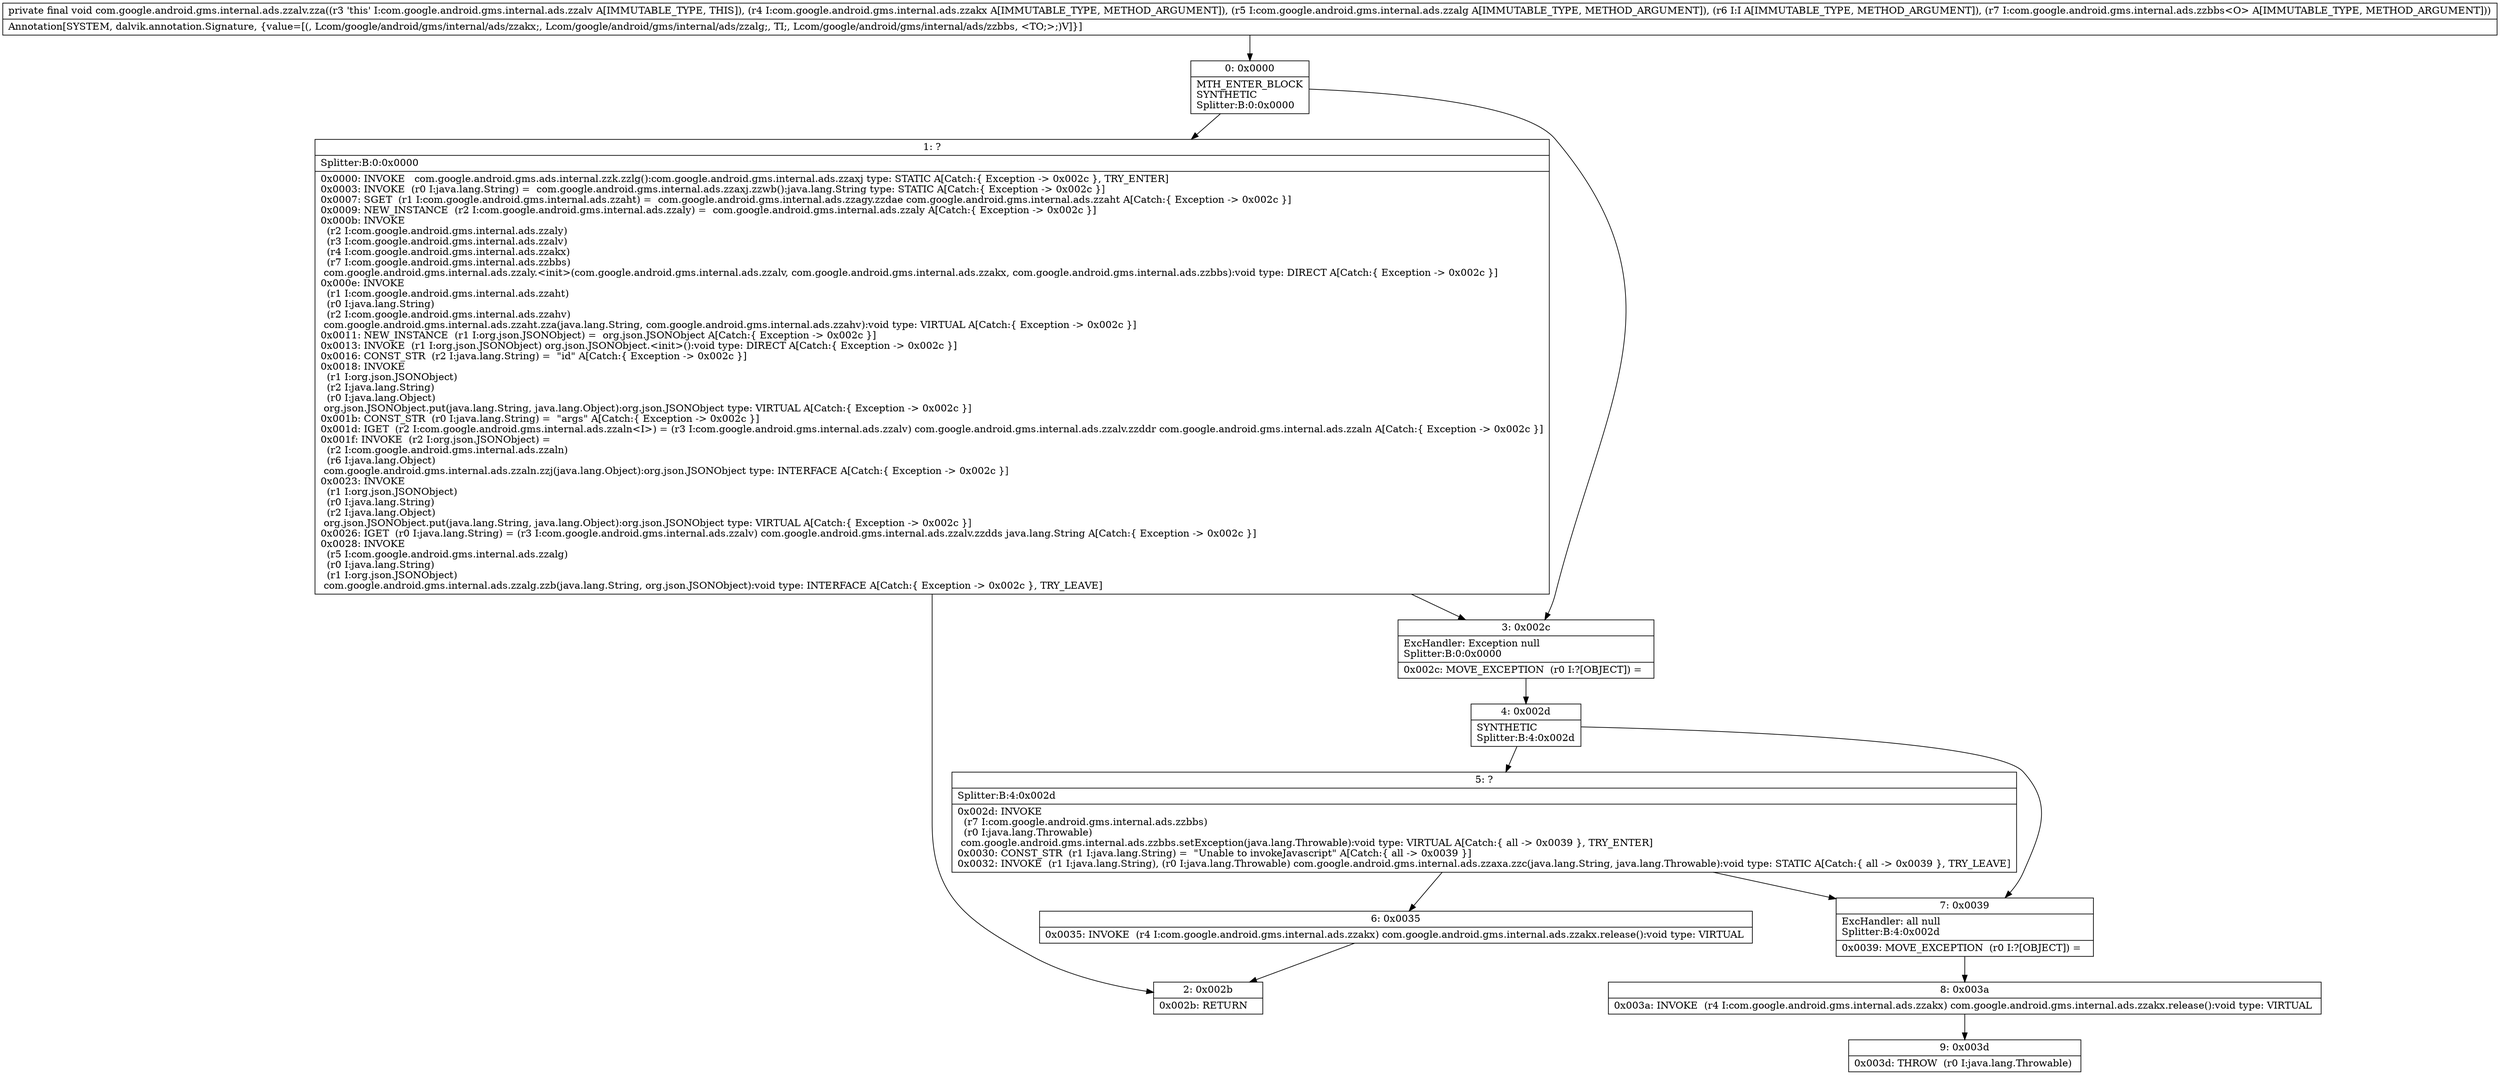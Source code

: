 digraph "CFG forcom.google.android.gms.internal.ads.zzalv.zza(Lcom\/google\/android\/gms\/internal\/ads\/zzakx;Lcom\/google\/android\/gms\/internal\/ads\/zzalg;Ljava\/lang\/Object;Lcom\/google\/android\/gms\/internal\/ads\/zzbbs;)V" {
Node_0 [shape=record,label="{0\:\ 0x0000|MTH_ENTER_BLOCK\lSYNTHETIC\lSplitter:B:0:0x0000\l}"];
Node_1 [shape=record,label="{1\:\ ?|Splitter:B:0:0x0000\l|0x0000: INVOKE   com.google.android.gms.ads.internal.zzk.zzlg():com.google.android.gms.internal.ads.zzaxj type: STATIC A[Catch:\{ Exception \-\> 0x002c \}, TRY_ENTER]\l0x0003: INVOKE  (r0 I:java.lang.String) =  com.google.android.gms.internal.ads.zzaxj.zzwb():java.lang.String type: STATIC A[Catch:\{ Exception \-\> 0x002c \}]\l0x0007: SGET  (r1 I:com.google.android.gms.internal.ads.zzaht) =  com.google.android.gms.internal.ads.zzagy.zzdae com.google.android.gms.internal.ads.zzaht A[Catch:\{ Exception \-\> 0x002c \}]\l0x0009: NEW_INSTANCE  (r2 I:com.google.android.gms.internal.ads.zzaly) =  com.google.android.gms.internal.ads.zzaly A[Catch:\{ Exception \-\> 0x002c \}]\l0x000b: INVOKE  \l  (r2 I:com.google.android.gms.internal.ads.zzaly)\l  (r3 I:com.google.android.gms.internal.ads.zzalv)\l  (r4 I:com.google.android.gms.internal.ads.zzakx)\l  (r7 I:com.google.android.gms.internal.ads.zzbbs)\l com.google.android.gms.internal.ads.zzaly.\<init\>(com.google.android.gms.internal.ads.zzalv, com.google.android.gms.internal.ads.zzakx, com.google.android.gms.internal.ads.zzbbs):void type: DIRECT A[Catch:\{ Exception \-\> 0x002c \}]\l0x000e: INVOKE  \l  (r1 I:com.google.android.gms.internal.ads.zzaht)\l  (r0 I:java.lang.String)\l  (r2 I:com.google.android.gms.internal.ads.zzahv)\l com.google.android.gms.internal.ads.zzaht.zza(java.lang.String, com.google.android.gms.internal.ads.zzahv):void type: VIRTUAL A[Catch:\{ Exception \-\> 0x002c \}]\l0x0011: NEW_INSTANCE  (r1 I:org.json.JSONObject) =  org.json.JSONObject A[Catch:\{ Exception \-\> 0x002c \}]\l0x0013: INVOKE  (r1 I:org.json.JSONObject) org.json.JSONObject.\<init\>():void type: DIRECT A[Catch:\{ Exception \-\> 0x002c \}]\l0x0016: CONST_STR  (r2 I:java.lang.String) =  \"id\" A[Catch:\{ Exception \-\> 0x002c \}]\l0x0018: INVOKE  \l  (r1 I:org.json.JSONObject)\l  (r2 I:java.lang.String)\l  (r0 I:java.lang.Object)\l org.json.JSONObject.put(java.lang.String, java.lang.Object):org.json.JSONObject type: VIRTUAL A[Catch:\{ Exception \-\> 0x002c \}]\l0x001b: CONST_STR  (r0 I:java.lang.String) =  \"args\" A[Catch:\{ Exception \-\> 0x002c \}]\l0x001d: IGET  (r2 I:com.google.android.gms.internal.ads.zzaln\<I\>) = (r3 I:com.google.android.gms.internal.ads.zzalv) com.google.android.gms.internal.ads.zzalv.zzddr com.google.android.gms.internal.ads.zzaln A[Catch:\{ Exception \-\> 0x002c \}]\l0x001f: INVOKE  (r2 I:org.json.JSONObject) = \l  (r2 I:com.google.android.gms.internal.ads.zzaln)\l  (r6 I:java.lang.Object)\l com.google.android.gms.internal.ads.zzaln.zzj(java.lang.Object):org.json.JSONObject type: INTERFACE A[Catch:\{ Exception \-\> 0x002c \}]\l0x0023: INVOKE  \l  (r1 I:org.json.JSONObject)\l  (r0 I:java.lang.String)\l  (r2 I:java.lang.Object)\l org.json.JSONObject.put(java.lang.String, java.lang.Object):org.json.JSONObject type: VIRTUAL A[Catch:\{ Exception \-\> 0x002c \}]\l0x0026: IGET  (r0 I:java.lang.String) = (r3 I:com.google.android.gms.internal.ads.zzalv) com.google.android.gms.internal.ads.zzalv.zzdds java.lang.String A[Catch:\{ Exception \-\> 0x002c \}]\l0x0028: INVOKE  \l  (r5 I:com.google.android.gms.internal.ads.zzalg)\l  (r0 I:java.lang.String)\l  (r1 I:org.json.JSONObject)\l com.google.android.gms.internal.ads.zzalg.zzb(java.lang.String, org.json.JSONObject):void type: INTERFACE A[Catch:\{ Exception \-\> 0x002c \}, TRY_LEAVE]\l}"];
Node_2 [shape=record,label="{2\:\ 0x002b|0x002b: RETURN   \l}"];
Node_3 [shape=record,label="{3\:\ 0x002c|ExcHandler: Exception null\lSplitter:B:0:0x0000\l|0x002c: MOVE_EXCEPTION  (r0 I:?[OBJECT]) =  \l}"];
Node_4 [shape=record,label="{4\:\ 0x002d|SYNTHETIC\lSplitter:B:4:0x002d\l}"];
Node_5 [shape=record,label="{5\:\ ?|Splitter:B:4:0x002d\l|0x002d: INVOKE  \l  (r7 I:com.google.android.gms.internal.ads.zzbbs)\l  (r0 I:java.lang.Throwable)\l com.google.android.gms.internal.ads.zzbbs.setException(java.lang.Throwable):void type: VIRTUAL A[Catch:\{ all \-\> 0x0039 \}, TRY_ENTER]\l0x0030: CONST_STR  (r1 I:java.lang.String) =  \"Unable to invokeJavascript\" A[Catch:\{ all \-\> 0x0039 \}]\l0x0032: INVOKE  (r1 I:java.lang.String), (r0 I:java.lang.Throwable) com.google.android.gms.internal.ads.zzaxa.zzc(java.lang.String, java.lang.Throwable):void type: STATIC A[Catch:\{ all \-\> 0x0039 \}, TRY_LEAVE]\l}"];
Node_6 [shape=record,label="{6\:\ 0x0035|0x0035: INVOKE  (r4 I:com.google.android.gms.internal.ads.zzakx) com.google.android.gms.internal.ads.zzakx.release():void type: VIRTUAL \l}"];
Node_7 [shape=record,label="{7\:\ 0x0039|ExcHandler: all null\lSplitter:B:4:0x002d\l|0x0039: MOVE_EXCEPTION  (r0 I:?[OBJECT]) =  \l}"];
Node_8 [shape=record,label="{8\:\ 0x003a|0x003a: INVOKE  (r4 I:com.google.android.gms.internal.ads.zzakx) com.google.android.gms.internal.ads.zzakx.release():void type: VIRTUAL \l}"];
Node_9 [shape=record,label="{9\:\ 0x003d|0x003d: THROW  (r0 I:java.lang.Throwable) \l}"];
MethodNode[shape=record,label="{private final void com.google.android.gms.internal.ads.zzalv.zza((r3 'this' I:com.google.android.gms.internal.ads.zzalv A[IMMUTABLE_TYPE, THIS]), (r4 I:com.google.android.gms.internal.ads.zzakx A[IMMUTABLE_TYPE, METHOD_ARGUMENT]), (r5 I:com.google.android.gms.internal.ads.zzalg A[IMMUTABLE_TYPE, METHOD_ARGUMENT]), (r6 I:I A[IMMUTABLE_TYPE, METHOD_ARGUMENT]), (r7 I:com.google.android.gms.internal.ads.zzbbs\<O\> A[IMMUTABLE_TYPE, METHOD_ARGUMENT]))  | Annotation[SYSTEM, dalvik.annotation.Signature, \{value=[(, Lcom\/google\/android\/gms\/internal\/ads\/zzakx;, Lcom\/google\/android\/gms\/internal\/ads\/zzalg;, TI;, Lcom\/google\/android\/gms\/internal\/ads\/zzbbs, \<TO;\>;)V]\}]\l}"];
MethodNode -> Node_0;
Node_0 -> Node_1;
Node_0 -> Node_3;
Node_1 -> Node_2;
Node_1 -> Node_3;
Node_3 -> Node_4;
Node_4 -> Node_5;
Node_4 -> Node_7;
Node_5 -> Node_6;
Node_5 -> Node_7;
Node_6 -> Node_2;
Node_7 -> Node_8;
Node_8 -> Node_9;
}


